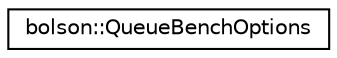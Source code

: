 digraph "Graphical Class Hierarchy"
{
 // LATEX_PDF_SIZE
  edge [fontname="Helvetica",fontsize="10",labelfontname="Helvetica",labelfontsize="10"];
  node [fontname="Helvetica",fontsize="10",shape=record];
  rankdir="LR";
  Node0 [label="bolson::QueueBenchOptions",height=0.2,width=0.4,color="black", fillcolor="white", style="filled",URL="$structbolson_1_1_queue_bench_options.html",tooltip="Options for queue benchmark."];
}
